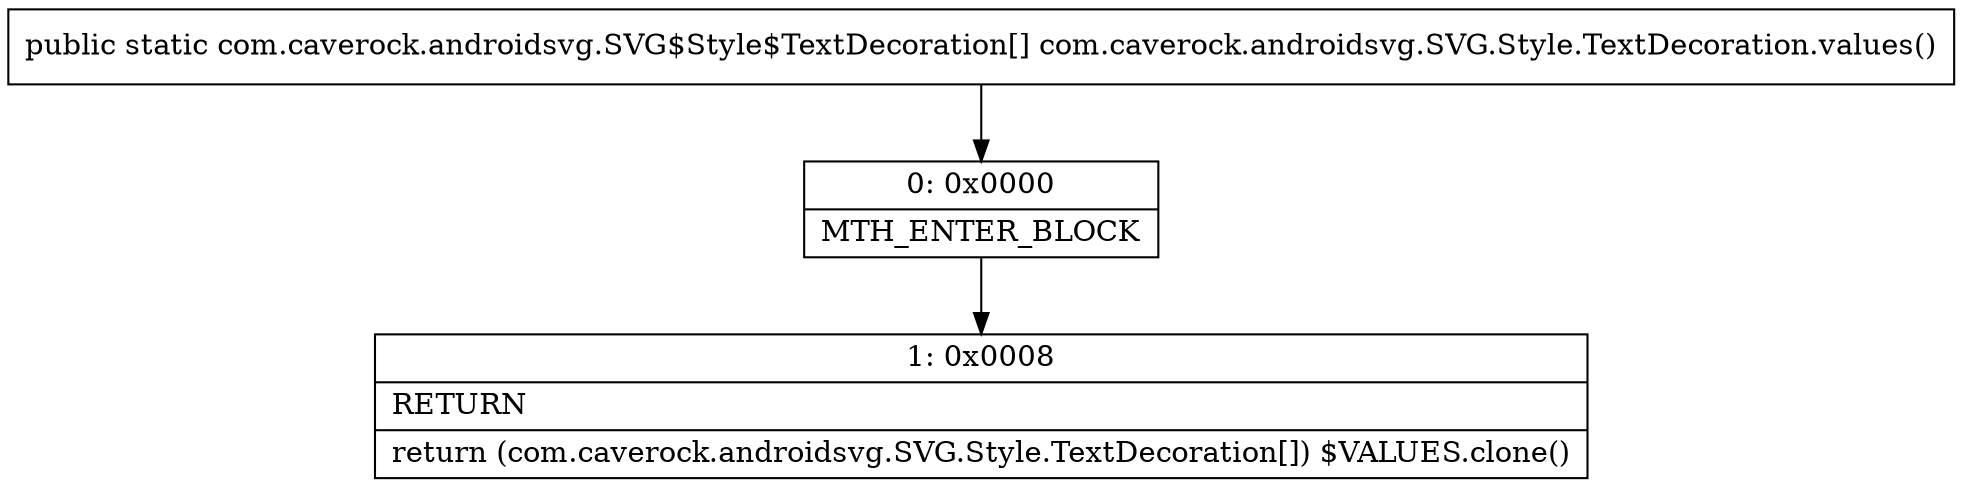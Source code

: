 digraph "CFG forcom.caverock.androidsvg.SVG.Style.TextDecoration.values()[Lcom\/caverock\/androidsvg\/SVG$Style$TextDecoration;" {
Node_0 [shape=record,label="{0\:\ 0x0000|MTH_ENTER_BLOCK\l}"];
Node_1 [shape=record,label="{1\:\ 0x0008|RETURN\l|return (com.caverock.androidsvg.SVG.Style.TextDecoration[]) $VALUES.clone()\l}"];
MethodNode[shape=record,label="{public static com.caverock.androidsvg.SVG$Style$TextDecoration[] com.caverock.androidsvg.SVG.Style.TextDecoration.values() }"];
MethodNode -> Node_0;
Node_0 -> Node_1;
}

